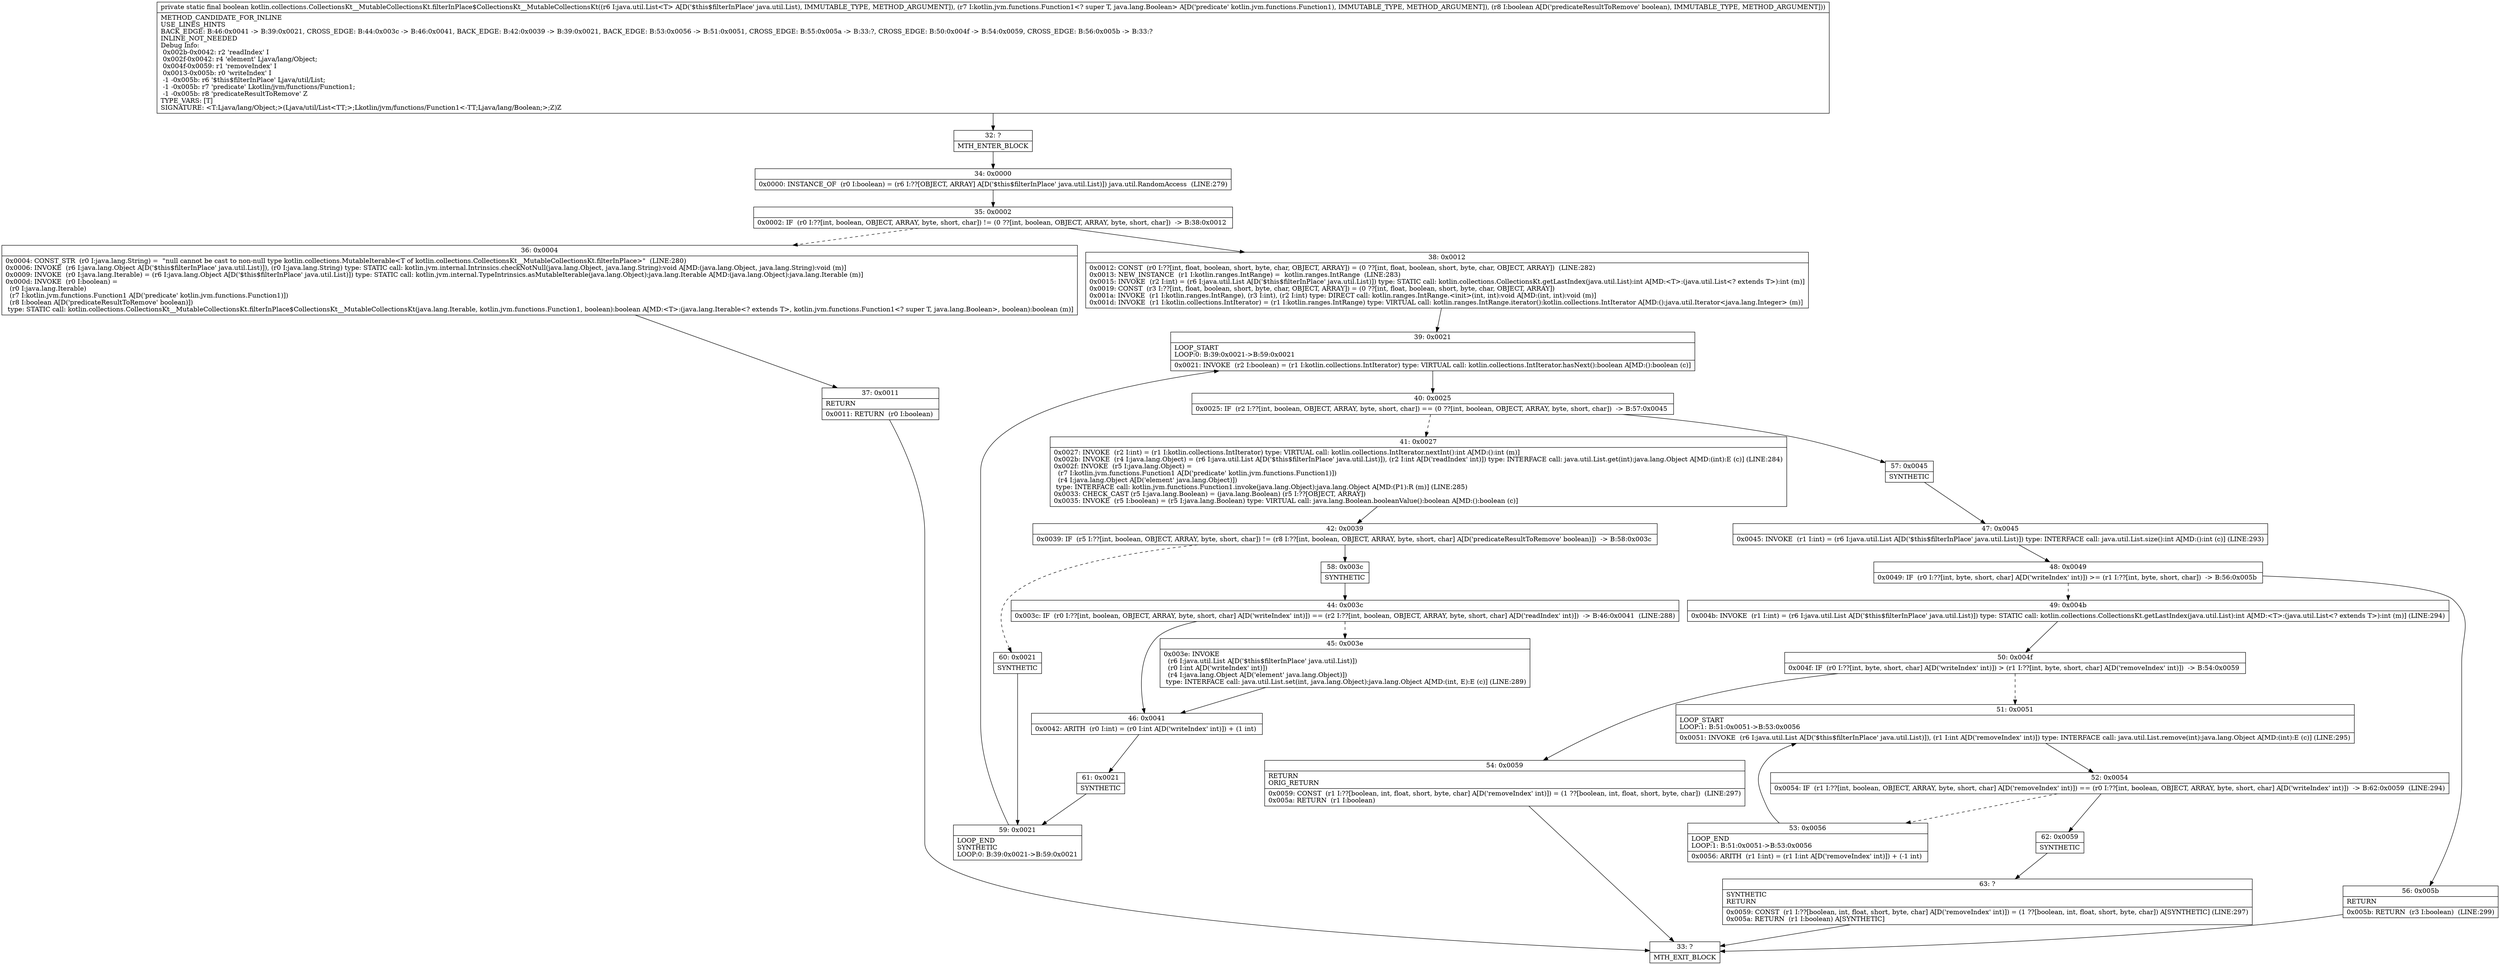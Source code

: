 digraph "CFG forkotlin.collections.CollectionsKt__MutableCollectionsKt.filterInPlace$CollectionsKt__MutableCollectionsKt(Ljava\/util\/List;Lkotlin\/jvm\/functions\/Function1;Z)Z" {
Node_32 [shape=record,label="{32\:\ ?|MTH_ENTER_BLOCK\l}"];
Node_34 [shape=record,label="{34\:\ 0x0000|0x0000: INSTANCE_OF  (r0 I:boolean) = (r6 I:??[OBJECT, ARRAY] A[D('$this$filterInPlace' java.util.List)]) java.util.RandomAccess  (LINE:279)\l}"];
Node_35 [shape=record,label="{35\:\ 0x0002|0x0002: IF  (r0 I:??[int, boolean, OBJECT, ARRAY, byte, short, char]) != (0 ??[int, boolean, OBJECT, ARRAY, byte, short, char])  \-\> B:38:0x0012 \l}"];
Node_36 [shape=record,label="{36\:\ 0x0004|0x0004: CONST_STR  (r0 I:java.lang.String) =  \"null cannot be cast to non\-null type kotlin.collections.MutableIterable\<T of kotlin.collections.CollectionsKt__MutableCollectionsKt.filterInPlace\>\"  (LINE:280)\l0x0006: INVOKE  (r6 I:java.lang.Object A[D('$this$filterInPlace' java.util.List)]), (r0 I:java.lang.String) type: STATIC call: kotlin.jvm.internal.Intrinsics.checkNotNull(java.lang.Object, java.lang.String):void A[MD:(java.lang.Object, java.lang.String):void (m)]\l0x0009: INVOKE  (r0 I:java.lang.Iterable) = (r6 I:java.lang.Object A[D('$this$filterInPlace' java.util.List)]) type: STATIC call: kotlin.jvm.internal.TypeIntrinsics.asMutableIterable(java.lang.Object):java.lang.Iterable A[MD:(java.lang.Object):java.lang.Iterable (m)]\l0x000d: INVOKE  (r0 I:boolean) = \l  (r0 I:java.lang.Iterable)\l  (r7 I:kotlin.jvm.functions.Function1 A[D('predicate' kotlin.jvm.functions.Function1)])\l  (r8 I:boolean A[D('predicateResultToRemove' boolean)])\l type: STATIC call: kotlin.collections.CollectionsKt__MutableCollectionsKt.filterInPlace$CollectionsKt__MutableCollectionsKt(java.lang.Iterable, kotlin.jvm.functions.Function1, boolean):boolean A[MD:\<T\>:(java.lang.Iterable\<? extends T\>, kotlin.jvm.functions.Function1\<? super T, java.lang.Boolean\>, boolean):boolean (m)]\l}"];
Node_37 [shape=record,label="{37\:\ 0x0011|RETURN\l|0x0011: RETURN  (r0 I:boolean) \l}"];
Node_33 [shape=record,label="{33\:\ ?|MTH_EXIT_BLOCK\l}"];
Node_38 [shape=record,label="{38\:\ 0x0012|0x0012: CONST  (r0 I:??[int, float, boolean, short, byte, char, OBJECT, ARRAY]) = (0 ??[int, float, boolean, short, byte, char, OBJECT, ARRAY])  (LINE:282)\l0x0013: NEW_INSTANCE  (r1 I:kotlin.ranges.IntRange) =  kotlin.ranges.IntRange  (LINE:283)\l0x0015: INVOKE  (r2 I:int) = (r6 I:java.util.List A[D('$this$filterInPlace' java.util.List)]) type: STATIC call: kotlin.collections.CollectionsKt.getLastIndex(java.util.List):int A[MD:\<T\>:(java.util.List\<? extends T\>):int (m)]\l0x0019: CONST  (r3 I:??[int, float, boolean, short, byte, char, OBJECT, ARRAY]) = (0 ??[int, float, boolean, short, byte, char, OBJECT, ARRAY]) \l0x001a: INVOKE  (r1 I:kotlin.ranges.IntRange), (r3 I:int), (r2 I:int) type: DIRECT call: kotlin.ranges.IntRange.\<init\>(int, int):void A[MD:(int, int):void (m)]\l0x001d: INVOKE  (r1 I:kotlin.collections.IntIterator) = (r1 I:kotlin.ranges.IntRange) type: VIRTUAL call: kotlin.ranges.IntRange.iterator():kotlin.collections.IntIterator A[MD:():java.util.Iterator\<java.lang.Integer\> (m)]\l}"];
Node_39 [shape=record,label="{39\:\ 0x0021|LOOP_START\lLOOP:0: B:39:0x0021\-\>B:59:0x0021\l|0x0021: INVOKE  (r2 I:boolean) = (r1 I:kotlin.collections.IntIterator) type: VIRTUAL call: kotlin.collections.IntIterator.hasNext():boolean A[MD:():boolean (c)]\l}"];
Node_40 [shape=record,label="{40\:\ 0x0025|0x0025: IF  (r2 I:??[int, boolean, OBJECT, ARRAY, byte, short, char]) == (0 ??[int, boolean, OBJECT, ARRAY, byte, short, char])  \-\> B:57:0x0045 \l}"];
Node_41 [shape=record,label="{41\:\ 0x0027|0x0027: INVOKE  (r2 I:int) = (r1 I:kotlin.collections.IntIterator) type: VIRTUAL call: kotlin.collections.IntIterator.nextInt():int A[MD:():int (m)]\l0x002b: INVOKE  (r4 I:java.lang.Object) = (r6 I:java.util.List A[D('$this$filterInPlace' java.util.List)]), (r2 I:int A[D('readIndex' int)]) type: INTERFACE call: java.util.List.get(int):java.lang.Object A[MD:(int):E (c)] (LINE:284)\l0x002f: INVOKE  (r5 I:java.lang.Object) = \l  (r7 I:kotlin.jvm.functions.Function1 A[D('predicate' kotlin.jvm.functions.Function1)])\l  (r4 I:java.lang.Object A[D('element' java.lang.Object)])\l type: INTERFACE call: kotlin.jvm.functions.Function1.invoke(java.lang.Object):java.lang.Object A[MD:(P1):R (m)] (LINE:285)\l0x0033: CHECK_CAST (r5 I:java.lang.Boolean) = (java.lang.Boolean) (r5 I:??[OBJECT, ARRAY]) \l0x0035: INVOKE  (r5 I:boolean) = (r5 I:java.lang.Boolean) type: VIRTUAL call: java.lang.Boolean.booleanValue():boolean A[MD:():boolean (c)]\l}"];
Node_42 [shape=record,label="{42\:\ 0x0039|0x0039: IF  (r5 I:??[int, boolean, OBJECT, ARRAY, byte, short, char]) != (r8 I:??[int, boolean, OBJECT, ARRAY, byte, short, char] A[D('predicateResultToRemove' boolean)])  \-\> B:58:0x003c \l}"];
Node_58 [shape=record,label="{58\:\ 0x003c|SYNTHETIC\l}"];
Node_44 [shape=record,label="{44\:\ 0x003c|0x003c: IF  (r0 I:??[int, boolean, OBJECT, ARRAY, byte, short, char] A[D('writeIndex' int)]) == (r2 I:??[int, boolean, OBJECT, ARRAY, byte, short, char] A[D('readIndex' int)])  \-\> B:46:0x0041  (LINE:288)\l}"];
Node_45 [shape=record,label="{45\:\ 0x003e|0x003e: INVOKE  \l  (r6 I:java.util.List A[D('$this$filterInPlace' java.util.List)])\l  (r0 I:int A[D('writeIndex' int)])\l  (r4 I:java.lang.Object A[D('element' java.lang.Object)])\l type: INTERFACE call: java.util.List.set(int, java.lang.Object):java.lang.Object A[MD:(int, E):E (c)] (LINE:289)\l}"];
Node_46 [shape=record,label="{46\:\ 0x0041|0x0042: ARITH  (r0 I:int) = (r0 I:int A[D('writeIndex' int)]) + (1 int) \l}"];
Node_61 [shape=record,label="{61\:\ 0x0021|SYNTHETIC\l}"];
Node_59 [shape=record,label="{59\:\ 0x0021|LOOP_END\lSYNTHETIC\lLOOP:0: B:39:0x0021\-\>B:59:0x0021\l}"];
Node_60 [shape=record,label="{60\:\ 0x0021|SYNTHETIC\l}"];
Node_57 [shape=record,label="{57\:\ 0x0045|SYNTHETIC\l}"];
Node_47 [shape=record,label="{47\:\ 0x0045|0x0045: INVOKE  (r1 I:int) = (r6 I:java.util.List A[D('$this$filterInPlace' java.util.List)]) type: INTERFACE call: java.util.List.size():int A[MD:():int (c)] (LINE:293)\l}"];
Node_48 [shape=record,label="{48\:\ 0x0049|0x0049: IF  (r0 I:??[int, byte, short, char] A[D('writeIndex' int)]) \>= (r1 I:??[int, byte, short, char])  \-\> B:56:0x005b \l}"];
Node_49 [shape=record,label="{49\:\ 0x004b|0x004b: INVOKE  (r1 I:int) = (r6 I:java.util.List A[D('$this$filterInPlace' java.util.List)]) type: STATIC call: kotlin.collections.CollectionsKt.getLastIndex(java.util.List):int A[MD:\<T\>:(java.util.List\<? extends T\>):int (m)] (LINE:294)\l}"];
Node_50 [shape=record,label="{50\:\ 0x004f|0x004f: IF  (r0 I:??[int, byte, short, char] A[D('writeIndex' int)]) \> (r1 I:??[int, byte, short, char] A[D('removeIndex' int)])  \-\> B:54:0x0059 \l}"];
Node_51 [shape=record,label="{51\:\ 0x0051|LOOP_START\lLOOP:1: B:51:0x0051\-\>B:53:0x0056\l|0x0051: INVOKE  (r6 I:java.util.List A[D('$this$filterInPlace' java.util.List)]), (r1 I:int A[D('removeIndex' int)]) type: INTERFACE call: java.util.List.remove(int):java.lang.Object A[MD:(int):E (c)] (LINE:295)\l}"];
Node_52 [shape=record,label="{52\:\ 0x0054|0x0054: IF  (r1 I:??[int, boolean, OBJECT, ARRAY, byte, short, char] A[D('removeIndex' int)]) == (r0 I:??[int, boolean, OBJECT, ARRAY, byte, short, char] A[D('writeIndex' int)])  \-\> B:62:0x0059  (LINE:294)\l}"];
Node_53 [shape=record,label="{53\:\ 0x0056|LOOP_END\lLOOP:1: B:51:0x0051\-\>B:53:0x0056\l|0x0056: ARITH  (r1 I:int) = (r1 I:int A[D('removeIndex' int)]) + (\-1 int) \l}"];
Node_62 [shape=record,label="{62\:\ 0x0059|SYNTHETIC\l}"];
Node_63 [shape=record,label="{63\:\ ?|SYNTHETIC\lRETURN\l|0x0059: CONST  (r1 I:??[boolean, int, float, short, byte, char] A[D('removeIndex' int)]) = (1 ??[boolean, int, float, short, byte, char]) A[SYNTHETIC] (LINE:297)\l0x005a: RETURN  (r1 I:boolean) A[SYNTHETIC]\l}"];
Node_54 [shape=record,label="{54\:\ 0x0059|RETURN\lORIG_RETURN\l|0x0059: CONST  (r1 I:??[boolean, int, float, short, byte, char] A[D('removeIndex' int)]) = (1 ??[boolean, int, float, short, byte, char])  (LINE:297)\l0x005a: RETURN  (r1 I:boolean) \l}"];
Node_56 [shape=record,label="{56\:\ 0x005b|RETURN\l|0x005b: RETURN  (r3 I:boolean)  (LINE:299)\l}"];
MethodNode[shape=record,label="{private static final boolean kotlin.collections.CollectionsKt__MutableCollectionsKt.filterInPlace$CollectionsKt__MutableCollectionsKt((r6 I:java.util.List\<T\> A[D('$this$filterInPlace' java.util.List), IMMUTABLE_TYPE, METHOD_ARGUMENT]), (r7 I:kotlin.jvm.functions.Function1\<? super T, java.lang.Boolean\> A[D('predicate' kotlin.jvm.functions.Function1), IMMUTABLE_TYPE, METHOD_ARGUMENT]), (r8 I:boolean A[D('predicateResultToRemove' boolean), IMMUTABLE_TYPE, METHOD_ARGUMENT]))  | METHOD_CANDIDATE_FOR_INLINE\lUSE_LINES_HINTS\lBACK_EDGE: B:46:0x0041 \-\> B:39:0x0021, CROSS_EDGE: B:44:0x003c \-\> B:46:0x0041, BACK_EDGE: B:42:0x0039 \-\> B:39:0x0021, BACK_EDGE: B:53:0x0056 \-\> B:51:0x0051, CROSS_EDGE: B:55:0x005a \-\> B:33:?, CROSS_EDGE: B:50:0x004f \-\> B:54:0x0059, CROSS_EDGE: B:56:0x005b \-\> B:33:?\lINLINE_NOT_NEEDED\lDebug Info:\l  0x002b\-0x0042: r2 'readIndex' I\l  0x002f\-0x0042: r4 'element' Ljava\/lang\/Object;\l  0x004f\-0x0059: r1 'removeIndex' I\l  0x0013\-0x005b: r0 'writeIndex' I\l  \-1 \-0x005b: r6 '$this$filterInPlace' Ljava\/util\/List;\l  \-1 \-0x005b: r7 'predicate' Lkotlin\/jvm\/functions\/Function1;\l  \-1 \-0x005b: r8 'predicateResultToRemove' Z\lTYPE_VARS: [T]\lSIGNATURE: \<T:Ljava\/lang\/Object;\>(Ljava\/util\/List\<TT;\>;Lkotlin\/jvm\/functions\/Function1\<\-TT;Ljava\/lang\/Boolean;\>;Z)Z\l}"];
MethodNode -> Node_32;Node_32 -> Node_34;
Node_34 -> Node_35;
Node_35 -> Node_36[style=dashed];
Node_35 -> Node_38;
Node_36 -> Node_37;
Node_37 -> Node_33;
Node_38 -> Node_39;
Node_39 -> Node_40;
Node_40 -> Node_41[style=dashed];
Node_40 -> Node_57;
Node_41 -> Node_42;
Node_42 -> Node_58;
Node_42 -> Node_60[style=dashed];
Node_58 -> Node_44;
Node_44 -> Node_45[style=dashed];
Node_44 -> Node_46;
Node_45 -> Node_46;
Node_46 -> Node_61;
Node_61 -> Node_59;
Node_59 -> Node_39;
Node_60 -> Node_59;
Node_57 -> Node_47;
Node_47 -> Node_48;
Node_48 -> Node_49[style=dashed];
Node_48 -> Node_56;
Node_49 -> Node_50;
Node_50 -> Node_51[style=dashed];
Node_50 -> Node_54;
Node_51 -> Node_52;
Node_52 -> Node_53[style=dashed];
Node_52 -> Node_62;
Node_53 -> Node_51;
Node_62 -> Node_63;
Node_63 -> Node_33;
Node_54 -> Node_33;
Node_56 -> Node_33;
}

